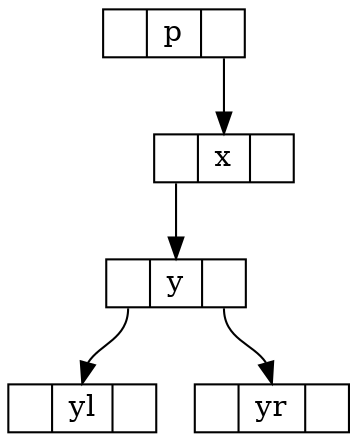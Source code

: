 // graphviz工具
 digraph G {
 node [shape=record, height=0.1];

 node0 [label = "<l> | <m> p | <r>"];
 node1 [label = "<l> | <m> x | <r>"];
 node2 [label = "<l> | <m> y | <r>"];
 node3 [label = "<l> | <m> yl | <r>"];
 node4 [label = "<l> | <m> yr | <r>"];

 node0:r -> node1:m;
 node1:l -> node2:m;
 node2:l -> node3:m;
 node2:r -> node4:m;
 }